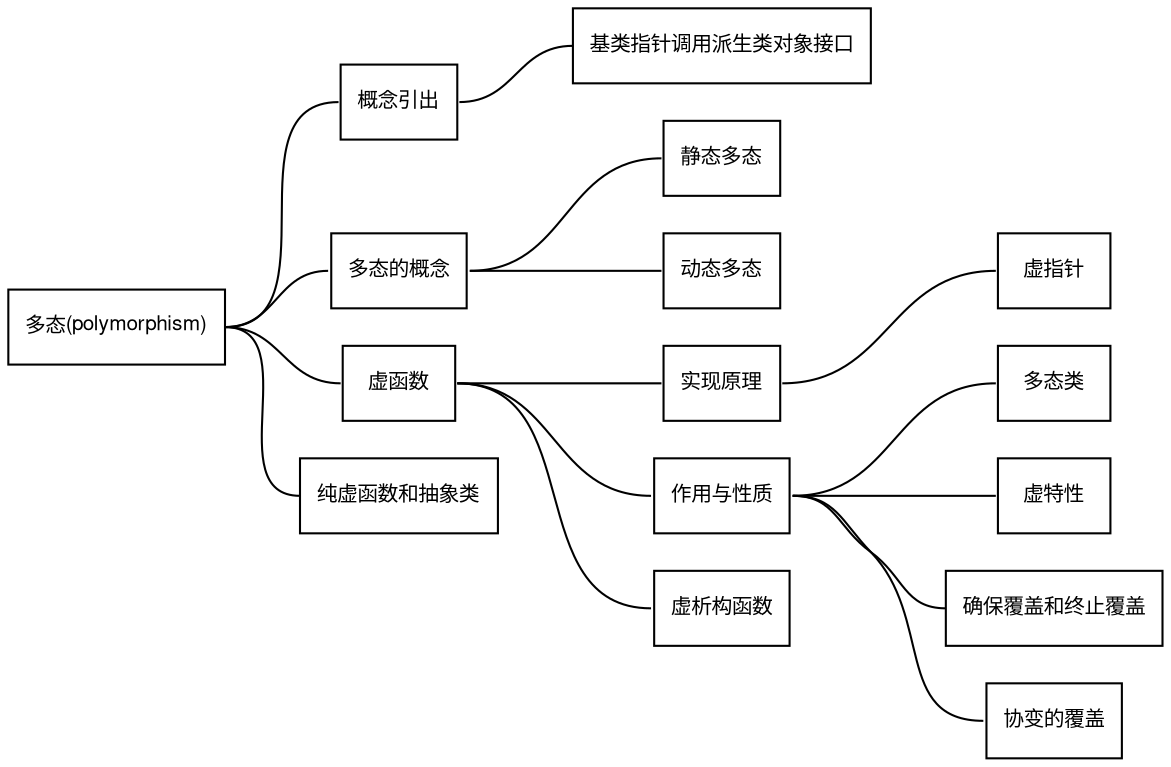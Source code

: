 digraph g {
fontname="Helvetica,Arial,sans-serif"
node [fontname="Helvetica,Arial,sans-serif"]
edge [fontname="Helvetica,Arial,sans-serif"]
rankdir="LR"
node [fontsize=10, shape=box, height=0.5]
edge [arrowhead=none, weight=50,headport="w",tailport="e",constraint=true,weight=1000]
"title" [
label = "多态(polymorphism)"
]
"subtitle1" [
label = "概念引出"
]
"subtitle2" [
label = "多态的概念"
]
"subtitle3" [
label = "虚函数"
]
"subtitle4" [
label = "纯虚函数和抽象类"
]
"node0" [
    label = "基类指针调用派生类对象接口"
]
"subtitle1" -> node0
"node1" [
    label = "静态多态"
]
"node2" [
    label = "动态多态"
]
"subtitle2" -> node1
"subtitle2" -> node2
"node3" [
    label = "实现原理"
]
"node4" [
    label = "作用与性质"
]
"node5" [
    label = "虚析构函数"
]
"subtitle3" -> node3
"subtitle3" -> node4
"subtitle3" -> node5

"node6" [
    label = "虚指针"
]
node3 -> node6
"node7" [
    label = "多态类"
]
"node8" [
    label = "虚特性"
]
"node9" [
    label = "确保覆盖和终止覆盖"
]
"node10" [
    label = "协变的覆盖"
]
node4 -> node7
node4 -> node8
node4 -> node9
node4 -> node10

"title" -> "subtitle1"
"title" -> "subtitle2"
"title" -> "subtitle3"
"title" -> "subtitle4"

}